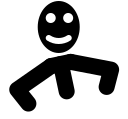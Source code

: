 <?xml version="1.0" encoding="UTF-8"?>
<dia:diagram xmlns:dia="http://www.lysator.liu.se/~alla/dia/">
  <dia:layer name="Segundo plano" visible="true" connectable="true" active="true">
    <dia:group>
      <dia:attribute name="meta">
        <dia:composite type="dict"/>
      </dia:attribute>
      <dia:attribute name="matrix"/>
      <dia:object type="Standard - Ellipse" version="0" id="O0">
        <dia:attribute name="obj_pos">
          <dia:point val="46.2,12.4"/>
        </dia:attribute>
        <dia:attribute name="obj_bb">
          <dia:rectangle val="46.15,12.35;48.25,14.95"/>
        </dia:attribute>
        <dia:attribute name="elem_corner">
          <dia:point val="46.2,12.4"/>
        </dia:attribute>
        <dia:attribute name="elem_width">
          <dia:real val="2"/>
        </dia:attribute>
        <dia:attribute name="elem_height">
          <dia:real val="2.5"/>
        </dia:attribute>
        <dia:attribute name="border_width">
          <dia:real val="0.1"/>
        </dia:attribute>
        <dia:attribute name="inner_color">
          <dia:color val="#000000ff"/>
        </dia:attribute>
      </dia:object>
      <dia:object type="Standard - Ellipse" version="0" id="O1">
        <dia:attribute name="obj_pos">
          <dia:point val="47.372,12.9"/>
        </dia:attribute>
        <dia:attribute name="obj_bb">
          <dia:rectangle val="47.322,12.85;48.022,13.55"/>
        </dia:attribute>
        <dia:attribute name="elem_corner">
          <dia:point val="47.372,12.9"/>
        </dia:attribute>
        <dia:attribute name="elem_width">
          <dia:real val="0.6"/>
        </dia:attribute>
        <dia:attribute name="elem_height">
          <dia:real val="0.6"/>
        </dia:attribute>
      </dia:object>
      <dia:object type="Standard - Ellipse" version="0" id="O2">
        <dia:attribute name="obj_pos">
          <dia:point val="46.5,12.9"/>
        </dia:attribute>
        <dia:attribute name="obj_bb">
          <dia:rectangle val="46.45,12.85;47.15,13.55"/>
        </dia:attribute>
        <dia:attribute name="elem_corner">
          <dia:point val="46.5,12.9"/>
        </dia:attribute>
        <dia:attribute name="elem_width">
          <dia:real val="0.6"/>
        </dia:attribute>
        <dia:attribute name="elem_height">
          <dia:real val="0.6"/>
        </dia:attribute>
      </dia:object>
      <dia:object type="Standard - BezierLine" version="0" id="O3">
        <dia:attribute name="obj_pos">
          <dia:point val="46.7,14.2"/>
        </dia:attribute>
        <dia:attribute name="obj_bb">
          <dia:rectangle val="46.492,13.992;47.908,14.5"/>
        </dia:attribute>
        <dia:attribute name="bez_points">
          <dia:point val="46.7,14.2"/>
          <dia:point val="47,14.4"/>
          <dia:point val="47.4,14.4"/>
          <dia:point val="47.7,14.2"/>
        </dia:attribute>
        <dia:attribute name="corner_types">
          <dia:enum val="0"/>
          <dia:enum val="0"/>
        </dia:attribute>
        <dia:attribute name="line_color">
          <dia:color val="#ffffffff"/>
        </dia:attribute>
        <dia:attribute name="line_width">
          <dia:real val="0.3"/>
        </dia:attribute>
        <dia:attribute name="line_join">
          <dia:enum val="1"/>
        </dia:attribute>
        <dia:attribute name="line_caps">
          <dia:enum val="1"/>
        </dia:attribute>
      </dia:object>
    </dia:group>
    <dia:group>
      <dia:attribute name="meta">
        <dia:composite type="dict"/>
      </dia:attribute>
      <dia:attribute name="matrix">
        <dia:matrix xx="0.978" xy="0.208" yx="-0.208" yy="0.978" x0="4.836" y0="4.699"/>
      </dia:attribute>
      <dia:object type="Standard - PolyLine" version="0" id="O4">
        <dia:attribute name="obj_pos">
          <dia:point val="39.8,19.4"/>
        </dia:attribute>
        <dia:attribute name="obj_bb">
          <dia:rectangle val="39.276,18.876;42.249,21.537"/>
        </dia:attribute>
        <dia:attribute name="poly_points">
          <dia:point val="39.8,19.4"/>
          <dia:point val="41.7,20.2"/>
          <dia:point val="41.3,21"/>
        </dia:attribute>
        <dia:attribute name="line_width">
          <dia:real val="0.8"/>
        </dia:attribute>
        <dia:attribute name="line_join">
          <dia:enum val="1"/>
        </dia:attribute>
        <dia:attribute name="line_caps">
          <dia:enum val="1"/>
        </dia:attribute>
      </dia:object>
      <dia:object type="Standard - PolyLine" version="0" id="O5">
        <dia:attribute name="obj_pos">
          <dia:point val="38.8,19.4"/>
        </dia:attribute>
        <dia:attribute name="obj_bb">
          <dia:rectangle val="36.351,18.876;39.324,21.537"/>
        </dia:attribute>
        <dia:attribute name="poly_points">
          <dia:point val="38.8,19.4"/>
          <dia:point val="36.9,20.2"/>
          <dia:point val="37.3,21"/>
        </dia:attribute>
        <dia:attribute name="line_width">
          <dia:real val="0.8"/>
        </dia:attribute>
        <dia:attribute name="line_join">
          <dia:enum val="1"/>
        </dia:attribute>
        <dia:attribute name="line_caps">
          <dia:enum val="1"/>
        </dia:attribute>
        <dia:connections>
          <dia:connection handle="0" to="O6" connection="0"/>
        </dia:connections>
      </dia:object>
      <dia:object type="Standard - Line" version="0" id="O6">
        <dia:attribute name="obj_pos">
          <dia:point val="38.8,19.4"/>
        </dia:attribute>
        <dia:attribute name="obj_bb">
          <dia:rectangle val="38.4,19;40.2,19.8"/>
        </dia:attribute>
        <dia:attribute name="conn_endpoints">
          <dia:point val="38.8,19.4"/>
          <dia:point val="39.8,19.4"/>
        </dia:attribute>
        <dia:attribute name="numcp">
          <dia:int val="1"/>
        </dia:attribute>
        <dia:attribute name="line_width">
          <dia:real val="0.8"/>
        </dia:attribute>
        <dia:attribute name="line_caps">
          <dia:enum val="1"/>
        </dia:attribute>
      </dia:object>
      <dia:object type="Standard - PolyLine" version="0" id="O7">
        <dia:attribute name="obj_pos">
          <dia:point val="39.3,19.4"/>
        </dia:attribute>
        <dia:attribute name="obj_bb">
          <dia:rectangle val="38.9,19;39.7,21.2"/>
        </dia:attribute>
        <dia:attribute name="poly_points">
          <dia:point val="39.3,19.4"/>
          <dia:point val="39.3,20.8"/>
        </dia:attribute>
        <dia:attribute name="line_width">
          <dia:real val="0.8"/>
        </dia:attribute>
        <dia:attribute name="line_join">
          <dia:enum val="1"/>
        </dia:attribute>
        <dia:attribute name="line_caps">
          <dia:enum val="1"/>
        </dia:attribute>
      </dia:object>
    </dia:group>
  </dia:layer>
</dia:diagram>

